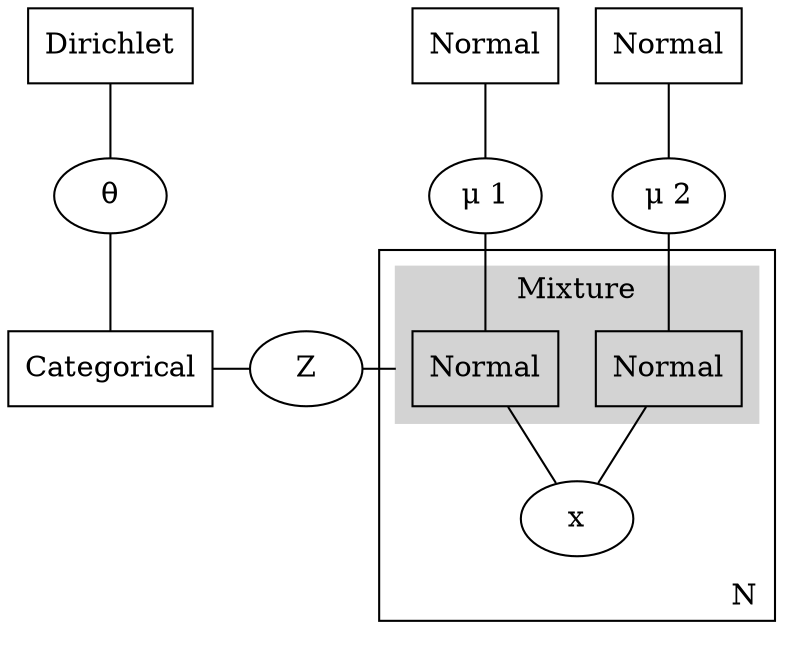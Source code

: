 graph G {
	{ rank = same;
		z   [shape=ellipse];
		cat [shape=box]}
	cat -- z;
	// allow edges to target clusters
	compound=true;
	subgraph cluster_B {
		subgraph cluster_A {
			style = filled;
			color = lightgray;
			node [shape = box];
			n3 [label = "Normal"];
			n4 [label = "Normal"];
			label = "Mixture";
		}
		x [label = "x"];
		n3 -- x;
		n4 -- x;
		labeljust = "r";
		labelloc = "b";
		label = "N";
	}
	node [shape = ellipse];
	mu1 [label = "&mu; 1"];
	mu2 [label = "&mu; 2"];
	z  [label = "Z"];
	t  [label = "&theta;"];
	node [shape = box];
	n1 [label = "Normal"];
	n2 [label = "Normal"];
	cat [label = "Categorical"];
	dir [label = "Dirichlet"];
	z -- n3 [constraint = false,lhead=cluster_A];

	n1 -- mu1;
	n2 -- mu2;
	mu1 -- n3;
	mu2 -- n4;
	t -- cat;
	dir -- t;
}
